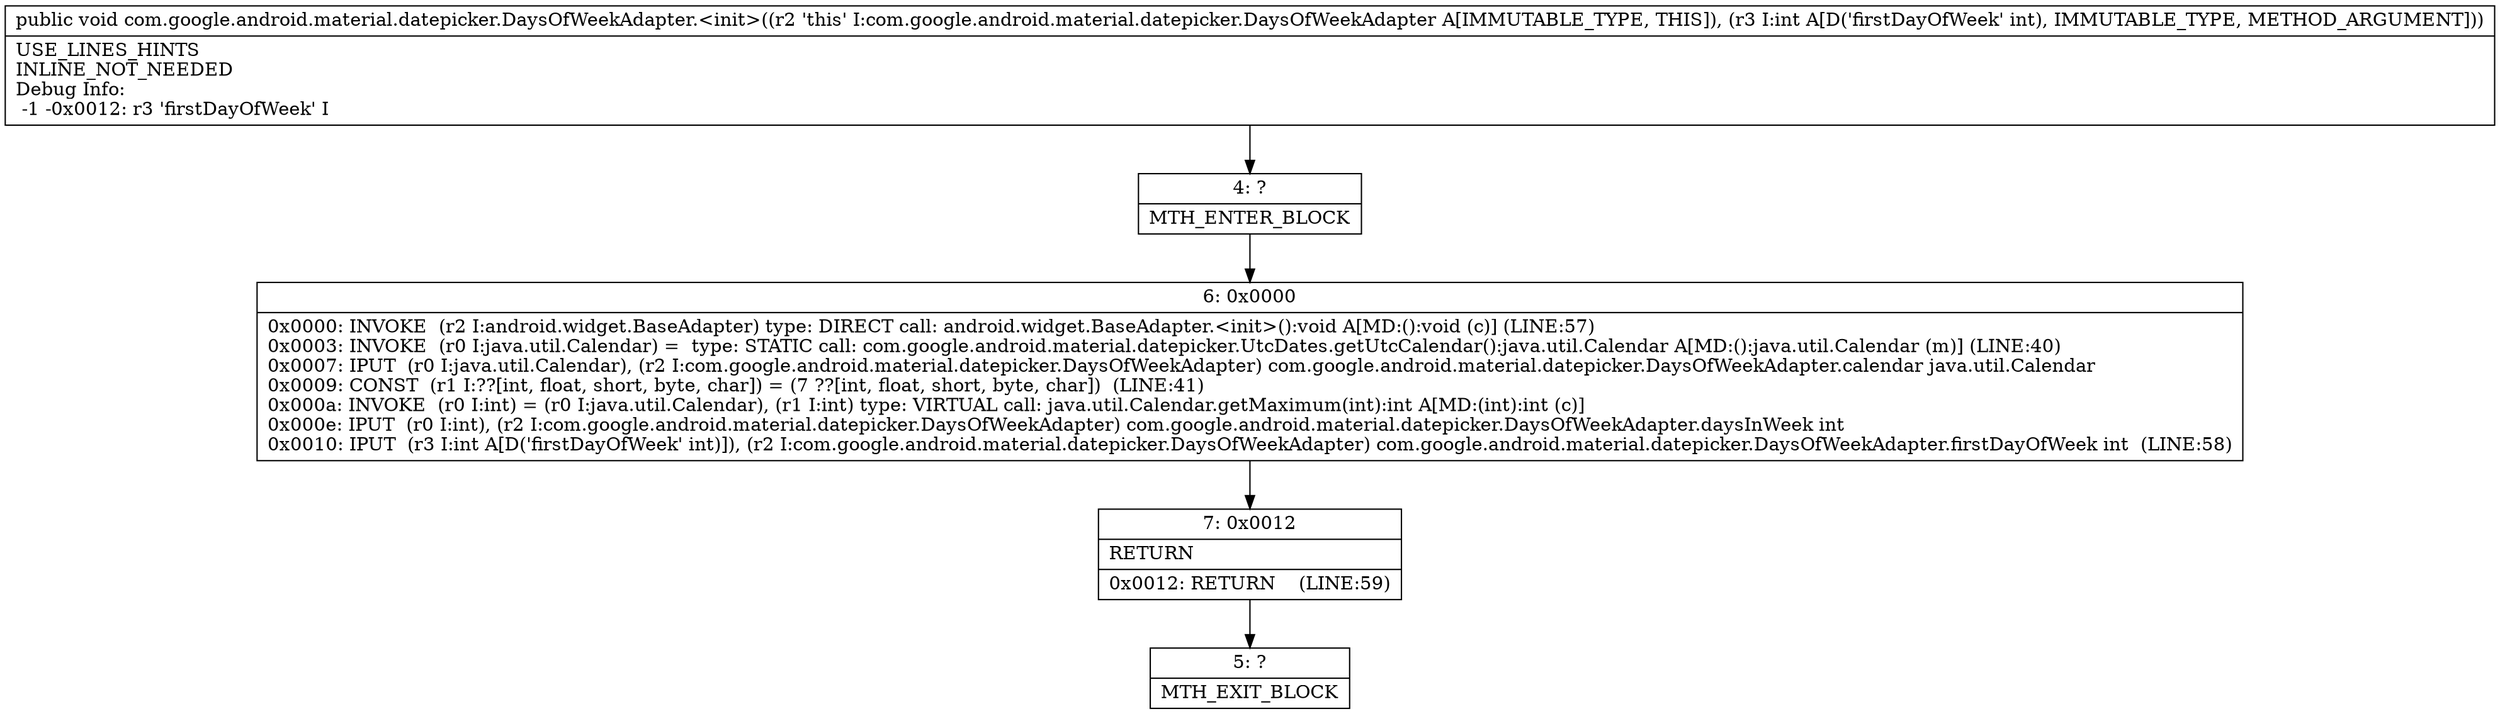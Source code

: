 digraph "CFG forcom.google.android.material.datepicker.DaysOfWeekAdapter.\<init\>(I)V" {
Node_4 [shape=record,label="{4\:\ ?|MTH_ENTER_BLOCK\l}"];
Node_6 [shape=record,label="{6\:\ 0x0000|0x0000: INVOKE  (r2 I:android.widget.BaseAdapter) type: DIRECT call: android.widget.BaseAdapter.\<init\>():void A[MD:():void (c)] (LINE:57)\l0x0003: INVOKE  (r0 I:java.util.Calendar) =  type: STATIC call: com.google.android.material.datepicker.UtcDates.getUtcCalendar():java.util.Calendar A[MD:():java.util.Calendar (m)] (LINE:40)\l0x0007: IPUT  (r0 I:java.util.Calendar), (r2 I:com.google.android.material.datepicker.DaysOfWeekAdapter) com.google.android.material.datepicker.DaysOfWeekAdapter.calendar java.util.Calendar \l0x0009: CONST  (r1 I:??[int, float, short, byte, char]) = (7 ??[int, float, short, byte, char])  (LINE:41)\l0x000a: INVOKE  (r0 I:int) = (r0 I:java.util.Calendar), (r1 I:int) type: VIRTUAL call: java.util.Calendar.getMaximum(int):int A[MD:(int):int (c)]\l0x000e: IPUT  (r0 I:int), (r2 I:com.google.android.material.datepicker.DaysOfWeekAdapter) com.google.android.material.datepicker.DaysOfWeekAdapter.daysInWeek int \l0x0010: IPUT  (r3 I:int A[D('firstDayOfWeek' int)]), (r2 I:com.google.android.material.datepicker.DaysOfWeekAdapter) com.google.android.material.datepicker.DaysOfWeekAdapter.firstDayOfWeek int  (LINE:58)\l}"];
Node_7 [shape=record,label="{7\:\ 0x0012|RETURN\l|0x0012: RETURN    (LINE:59)\l}"];
Node_5 [shape=record,label="{5\:\ ?|MTH_EXIT_BLOCK\l}"];
MethodNode[shape=record,label="{public void com.google.android.material.datepicker.DaysOfWeekAdapter.\<init\>((r2 'this' I:com.google.android.material.datepicker.DaysOfWeekAdapter A[IMMUTABLE_TYPE, THIS]), (r3 I:int A[D('firstDayOfWeek' int), IMMUTABLE_TYPE, METHOD_ARGUMENT]))  | USE_LINES_HINTS\lINLINE_NOT_NEEDED\lDebug Info:\l  \-1 \-0x0012: r3 'firstDayOfWeek' I\l}"];
MethodNode -> Node_4;Node_4 -> Node_6;
Node_6 -> Node_7;
Node_7 -> Node_5;
}

